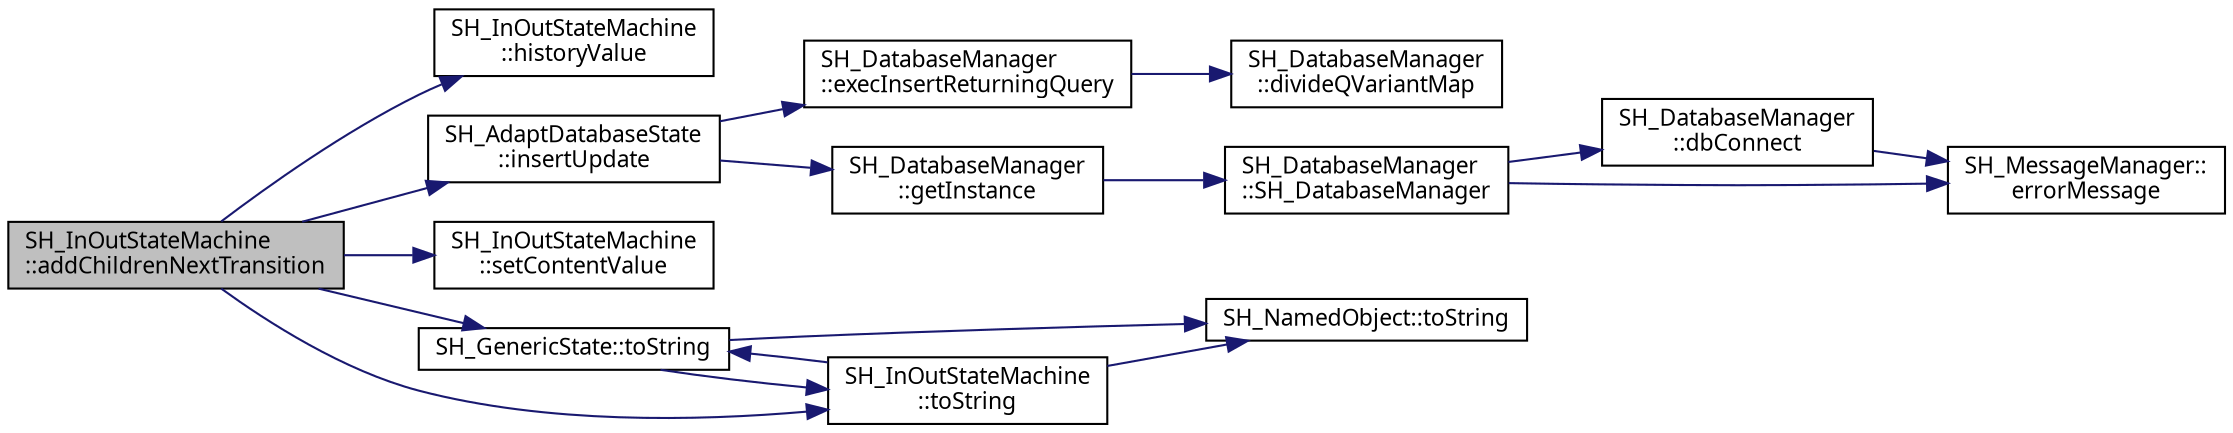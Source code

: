 digraph "SH_InOutStateMachine::addChildrenNextTransition"
{
 // INTERACTIVE_SVG=YES
  bgcolor="transparent";
  edge [fontname="Verdana",fontsize="11",labelfontname="Verdana",labelfontsize="11"];
  node [fontname="Verdana",fontsize="11",shape=record];
  rankdir="LR";
  Node1 [label="SH_InOutStateMachine\l::addChildrenNextTransition",height=0.2,width=0.4,color="black", fillcolor="grey75", style="filled" fontcolor="black"];
  Node1 -> Node2 [color="midnightblue",fontsize="11",style="solid"];
  Node2 [label="SH_InOutStateMachine\l::historyValue",height=0.2,width=0.4,color="black",URL="$classSH__InOutStateMachine.html#a84fb2b2c2105cae9c590c0d15960854a"];
  Node1 -> Node3 [color="midnightblue",fontsize="11",style="solid"];
  Node3 [label="SH_AdaptDatabaseState\l::insertUpdate",height=0.2,width=0.4,color="black",URL="$classSH__AdaptDatabaseState.html#ab010e64da052db416328d3bcb9ca01d4"];
  Node3 -> Node4 [color="midnightblue",fontsize="11",style="solid"];
  Node4 [label="SH_DatabaseManager\l::execInsertReturningQuery",height=0.2,width=0.4,color="black",URL="$classSH__DatabaseManager.html#a1c0399265021ed79a1c07a0e01c7a5dc"];
  Node4 -> Node5 [color="midnightblue",fontsize="11",style="solid"];
  Node5 [label="SH_DatabaseManager\l::divideQVariantMap",height=0.2,width=0.4,color="black",URL="$classSH__DatabaseManager.html#acab8936d9c694610eda1c157a405ead3"];
  Node3 -> Node6 [color="midnightblue",fontsize="11",style="solid"];
  Node6 [label="SH_DatabaseManager\l::getInstance",height=0.2,width=0.4,color="black",URL="$classSH__DatabaseManager.html#a638369a15265ab0aa053080a32d2ca39"];
  Node6 -> Node7 [color="midnightblue",fontsize="11",style="solid"];
  Node7 [label="SH_DatabaseManager\l::SH_DatabaseManager",height=0.2,width=0.4,color="black",URL="$classSH__DatabaseManager.html#a7b5d0e372c153eb59cdab98588994904"];
  Node7 -> Node8 [color="midnightblue",fontsize="11",style="solid"];
  Node8 [label="SH_DatabaseManager\l::dbConnect",height=0.2,width=0.4,color="black",URL="$classSH__DatabaseManager.html#aeb077fe5437f435c0cbe8d77d96dd846"];
  Node8 -> Node9 [color="midnightblue",fontsize="11",style="solid"];
  Node9 [label="SH_MessageManager::\lerrorMessage",height=0.2,width=0.4,color="black",URL="$classSH__MessageManager.html#acb5615cc90f198f4768da800a5d32362"];
  Node7 -> Node9 [color="midnightblue",fontsize="11",style="solid"];
  Node1 -> Node10 [color="midnightblue",fontsize="11",style="solid"];
  Node10 [label="SH_InOutStateMachine\l::setContentValue",height=0.2,width=0.4,color="black",URL="$classSH__InOutStateMachine.html#aa2766b7a7ba39c35a10df7fc0c151b4f"];
  Node1 -> Node11 [color="midnightblue",fontsize="11",style="solid"];
  Node11 [label="SH_GenericState::toString",height=0.2,width=0.4,color="black",URL="$classSH__GenericState.html#a5480c5ee725fd801d8f6292cd4c803b8"];
  Node11 -> Node12 [color="midnightblue",fontsize="11",style="solid"];
  Node12 [label="SH_NamedObject::toString",height=0.2,width=0.4,color="black",URL="$classSH__NamedObject.html#af73e97f6476ca1ef3a22b159d179f5e7"];
  Node11 -> Node13 [color="midnightblue",fontsize="11",style="solid"];
  Node13 [label="SH_InOutStateMachine\l::toString",height=0.2,width=0.4,color="black",URL="$classSH__InOutStateMachine.html#a60ecd7de03d948e2d1e9cbedb5c3e5fa"];
  Node13 -> Node12 [color="midnightblue",fontsize="11",style="solid"];
  Node13 -> Node11 [color="midnightblue",fontsize="11",style="solid"];
  Node1 -> Node13 [color="midnightblue",fontsize="11",style="solid"];
}
